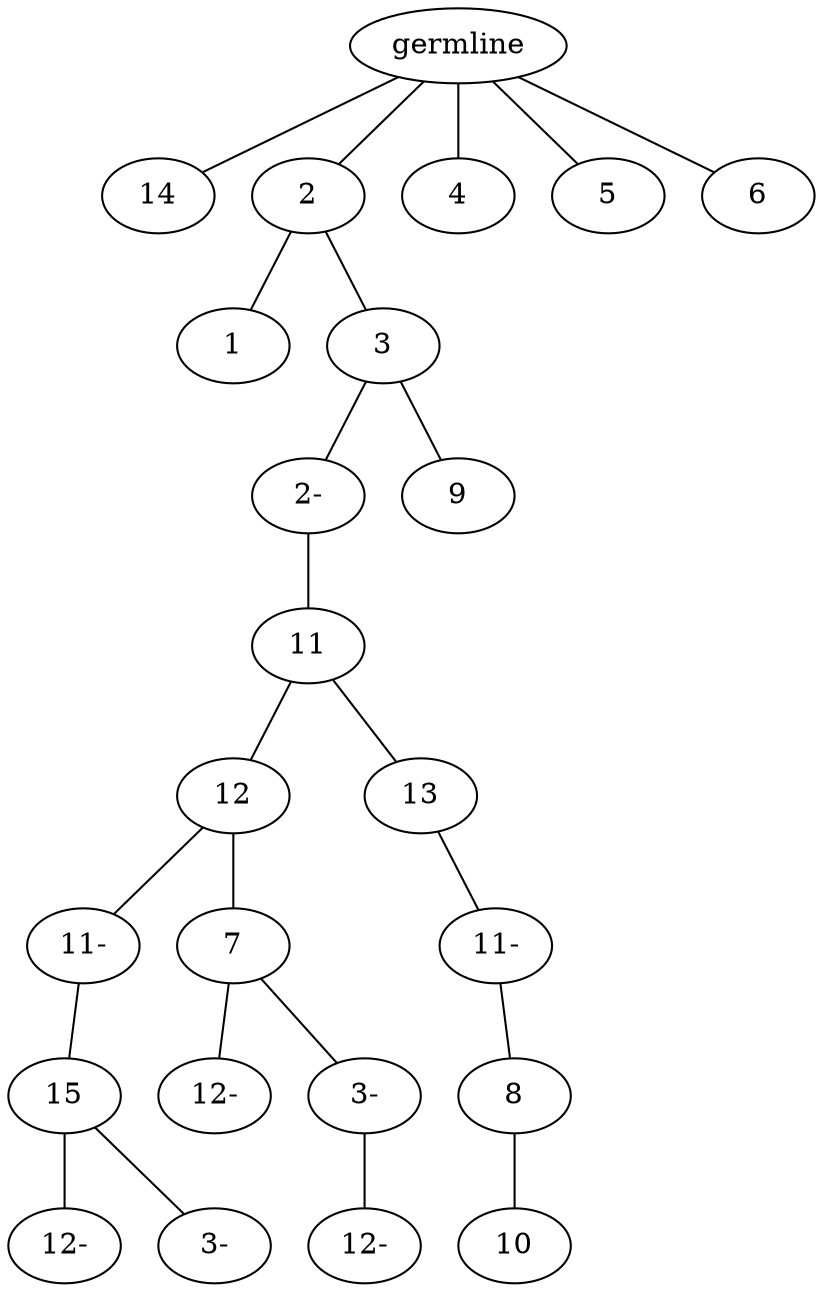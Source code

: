 graph tree {
    "140442856837904" [label="germline"];
    "140442856868112" [label="14"];
    "140442856868160" [label="2"];
    "140442856122352" [label="1"];
    "140442856120576" [label="3"];
    "140442856122736" [label="2-"];
    "140442856121584" [label="11"];
    "140442856122880" [label="12"];
    "140442856123168" [label="11-"];
    "140442856123456" [label="15"];
    "140442857298576" [label="12-"];
    "140442857299584" [label="3-"];
    "140442857297376" [label="7"];
    "140442856099600" [label="12-"];
    "140442856097200" [label="3-"];
    "140442856096528" [label="12-"];
    "140442857296752" [label="13"];
    "140442856099168" [label="11-"];
    "140442856096816" [label="8"];
    "140442856098256" [label="10"];
    "140442856098400" [label="9"];
    "140442856096912" [label="4"];
    "140442856097536" [label="5"];
    "140442856099552" [label="6"];
    "140442856837904" -- "140442856868112";
    "140442856837904" -- "140442856868160";
    "140442856837904" -- "140442856096912";
    "140442856837904" -- "140442856097536";
    "140442856837904" -- "140442856099552";
    "140442856868160" -- "140442856122352";
    "140442856868160" -- "140442856120576";
    "140442856120576" -- "140442856122736";
    "140442856120576" -- "140442856098400";
    "140442856122736" -- "140442856121584";
    "140442856121584" -- "140442856122880";
    "140442856121584" -- "140442857296752";
    "140442856122880" -- "140442856123168";
    "140442856122880" -- "140442857297376";
    "140442856123168" -- "140442856123456";
    "140442856123456" -- "140442857298576";
    "140442856123456" -- "140442857299584";
    "140442857297376" -- "140442856099600";
    "140442857297376" -- "140442856097200";
    "140442856097200" -- "140442856096528";
    "140442857296752" -- "140442856099168";
    "140442856099168" -- "140442856096816";
    "140442856096816" -- "140442856098256";
}
